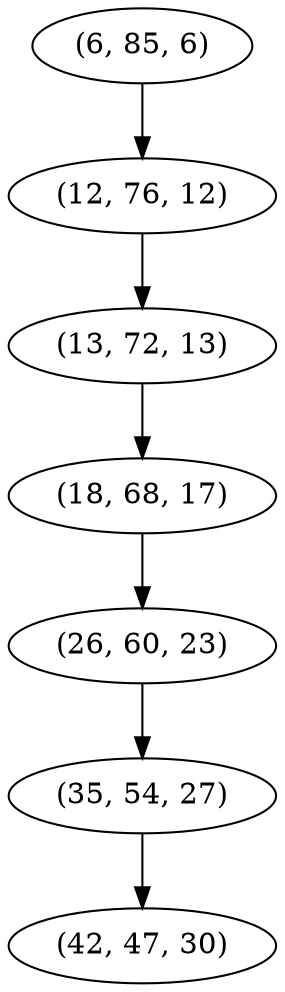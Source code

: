 digraph tree {
    "(6, 85, 6)";
    "(12, 76, 12)";
    "(13, 72, 13)";
    "(18, 68, 17)";
    "(26, 60, 23)";
    "(35, 54, 27)";
    "(42, 47, 30)";
    "(6, 85, 6)" -> "(12, 76, 12)";
    "(12, 76, 12)" -> "(13, 72, 13)";
    "(13, 72, 13)" -> "(18, 68, 17)";
    "(18, 68, 17)" -> "(26, 60, 23)";
    "(26, 60, 23)" -> "(35, 54, 27)";
    "(35, 54, 27)" -> "(42, 47, 30)";
}
